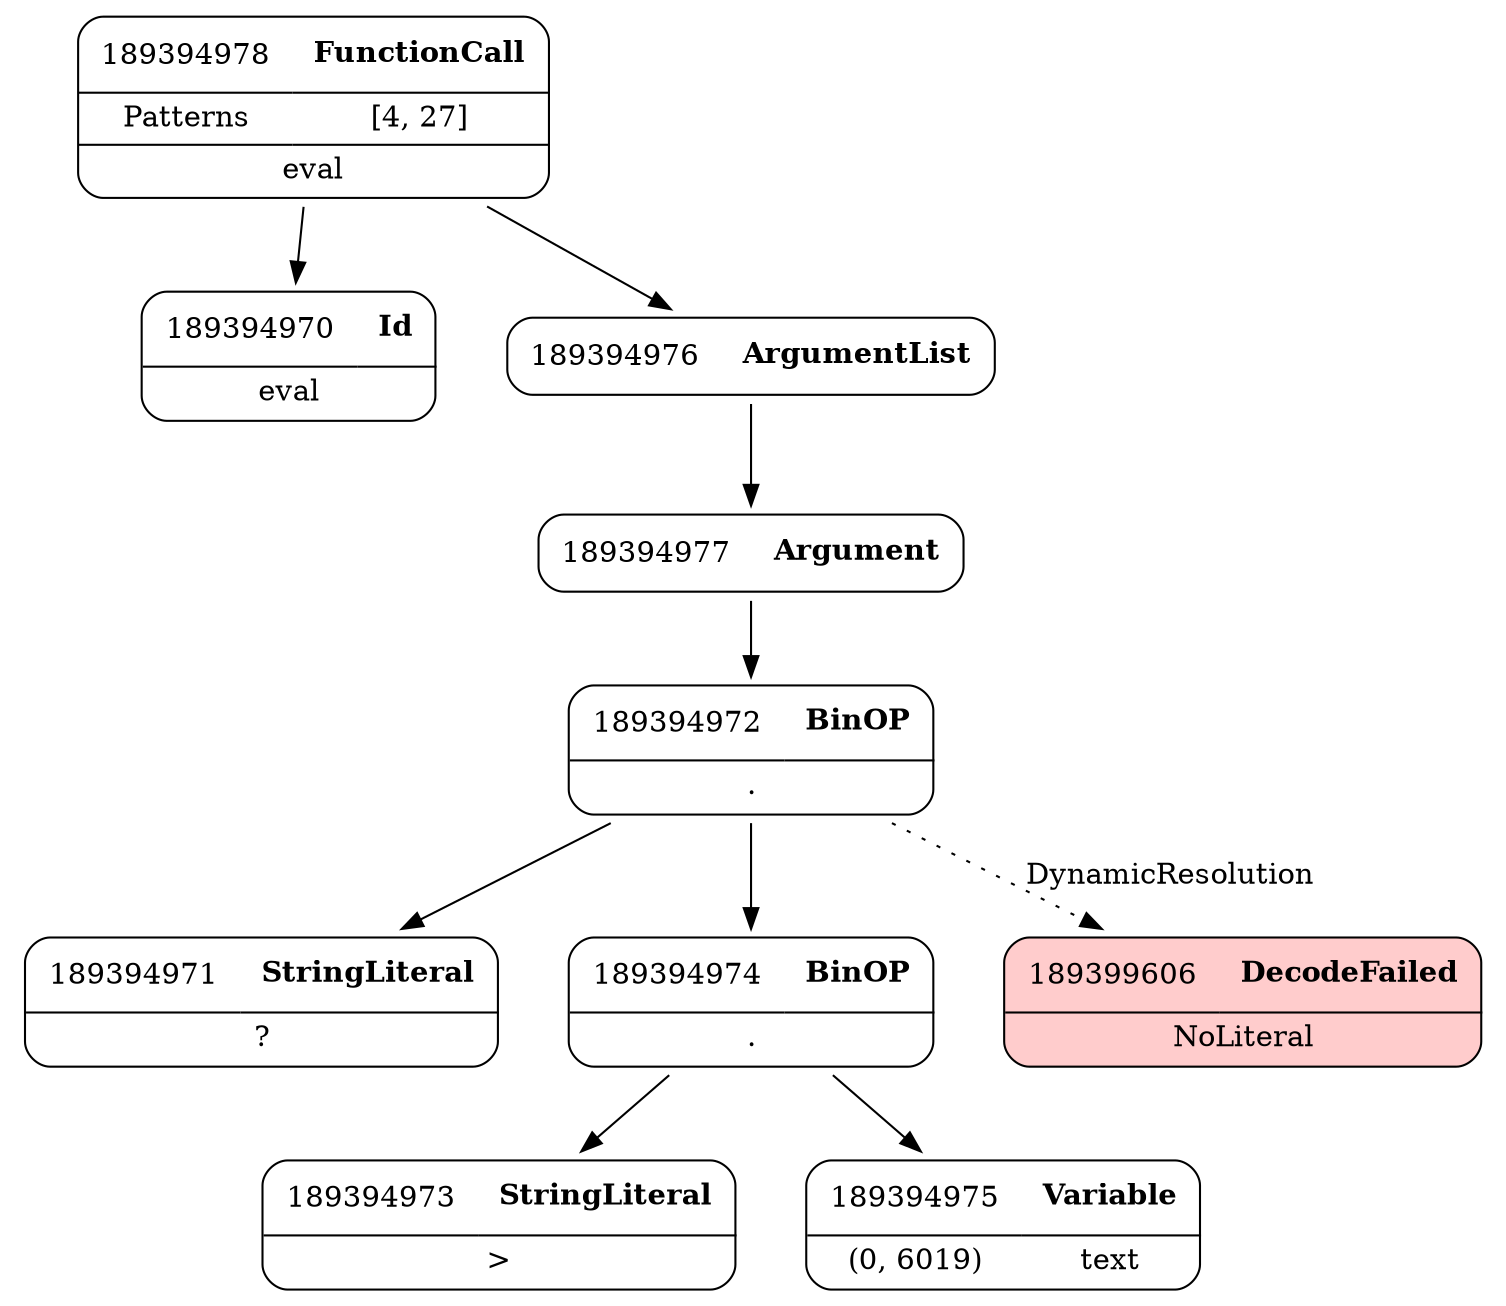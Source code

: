 digraph ast {
node [shape=none];
189394971 [label=<<TABLE border='1' cellspacing='0' cellpadding='10' style='rounded' ><TR><TD border='0'>189394971</TD><TD border='0'><B>StringLiteral</B></TD></TR><HR/><TR><TD border='0' cellpadding='5' colspan='2'>?</TD></TR></TABLE>>];
189394970 [label=<<TABLE border='1' cellspacing='0' cellpadding='10' style='rounded' ><TR><TD border='0'>189394970</TD><TD border='0'><B>Id</B></TD></TR><HR/><TR><TD border='0' cellpadding='5' colspan='2'>eval</TD></TR></TABLE>>];
189394973 [label=<<TABLE border='1' cellspacing='0' cellpadding='10' style='rounded' ><TR><TD border='0'>189394973</TD><TD border='0'><B>StringLiteral</B></TD></TR><HR/><TR><TD border='0' cellpadding='5' colspan='2'>&gt;</TD></TR></TABLE>>];
189394972 [label=<<TABLE border='1' cellspacing='0' cellpadding='10' style='rounded' ><TR><TD border='0'>189394972</TD><TD border='0'><B>BinOP</B></TD></TR><HR/><TR><TD border='0' cellpadding='5' colspan='2'>.</TD></TR></TABLE>>];
189394972 -> 189394971 [weight=2];
189394972 -> 189394974 [weight=2];
189394972 -> 189399606 [style=dotted,label=DynamicResolution];
189394975 [label=<<TABLE border='1' cellspacing='0' cellpadding='10' style='rounded' ><TR><TD border='0'>189394975</TD><TD border='0'><B>Variable</B></TD></TR><HR/><TR><TD border='0' cellpadding='5'>(0, 6019)</TD><TD border='0' cellpadding='5'>text</TD></TR></TABLE>>];
189394974 [label=<<TABLE border='1' cellspacing='0' cellpadding='10' style='rounded' ><TR><TD border='0'>189394974</TD><TD border='0'><B>BinOP</B></TD></TR><HR/><TR><TD border='0' cellpadding='5' colspan='2'>.</TD></TR></TABLE>>];
189394974 -> 189394973 [weight=2];
189394974 -> 189394975 [weight=2];
189394977 [label=<<TABLE border='1' cellspacing='0' cellpadding='10' style='rounded' ><TR><TD border='0'>189394977</TD><TD border='0'><B>Argument</B></TD></TR></TABLE>>];
189394977 -> 189394972 [weight=2];
189394976 [label=<<TABLE border='1' cellspacing='0' cellpadding='10' style='rounded' ><TR><TD border='0'>189394976</TD><TD border='0'><B>ArgumentList</B></TD></TR></TABLE>>];
189394976 -> 189394977 [weight=2];
189394978 [label=<<TABLE border='1' cellspacing='0' cellpadding='10' style='rounded' ><TR><TD border='0'>189394978</TD><TD border='0'><B>FunctionCall</B></TD></TR><HR/><TR><TD border='0' cellpadding='5'>Patterns</TD><TD border='0' cellpadding='5'>[4, 27]</TD></TR><HR/><TR><TD border='0' cellpadding='5' colspan='2'>eval</TD></TR></TABLE>>];
189394978 -> 189394970 [weight=2];
189394978 -> 189394976 [weight=2];
189399606 [label=<<TABLE border='1' cellspacing='0' cellpadding='10' style='rounded' bgcolor='#FFCCCC' ><TR><TD border='0'>189399606</TD><TD border='0'><B>DecodeFailed</B></TD></TR><HR/><TR><TD border='0' cellpadding='5' colspan='2'>NoLiteral</TD></TR></TABLE>>];
}
